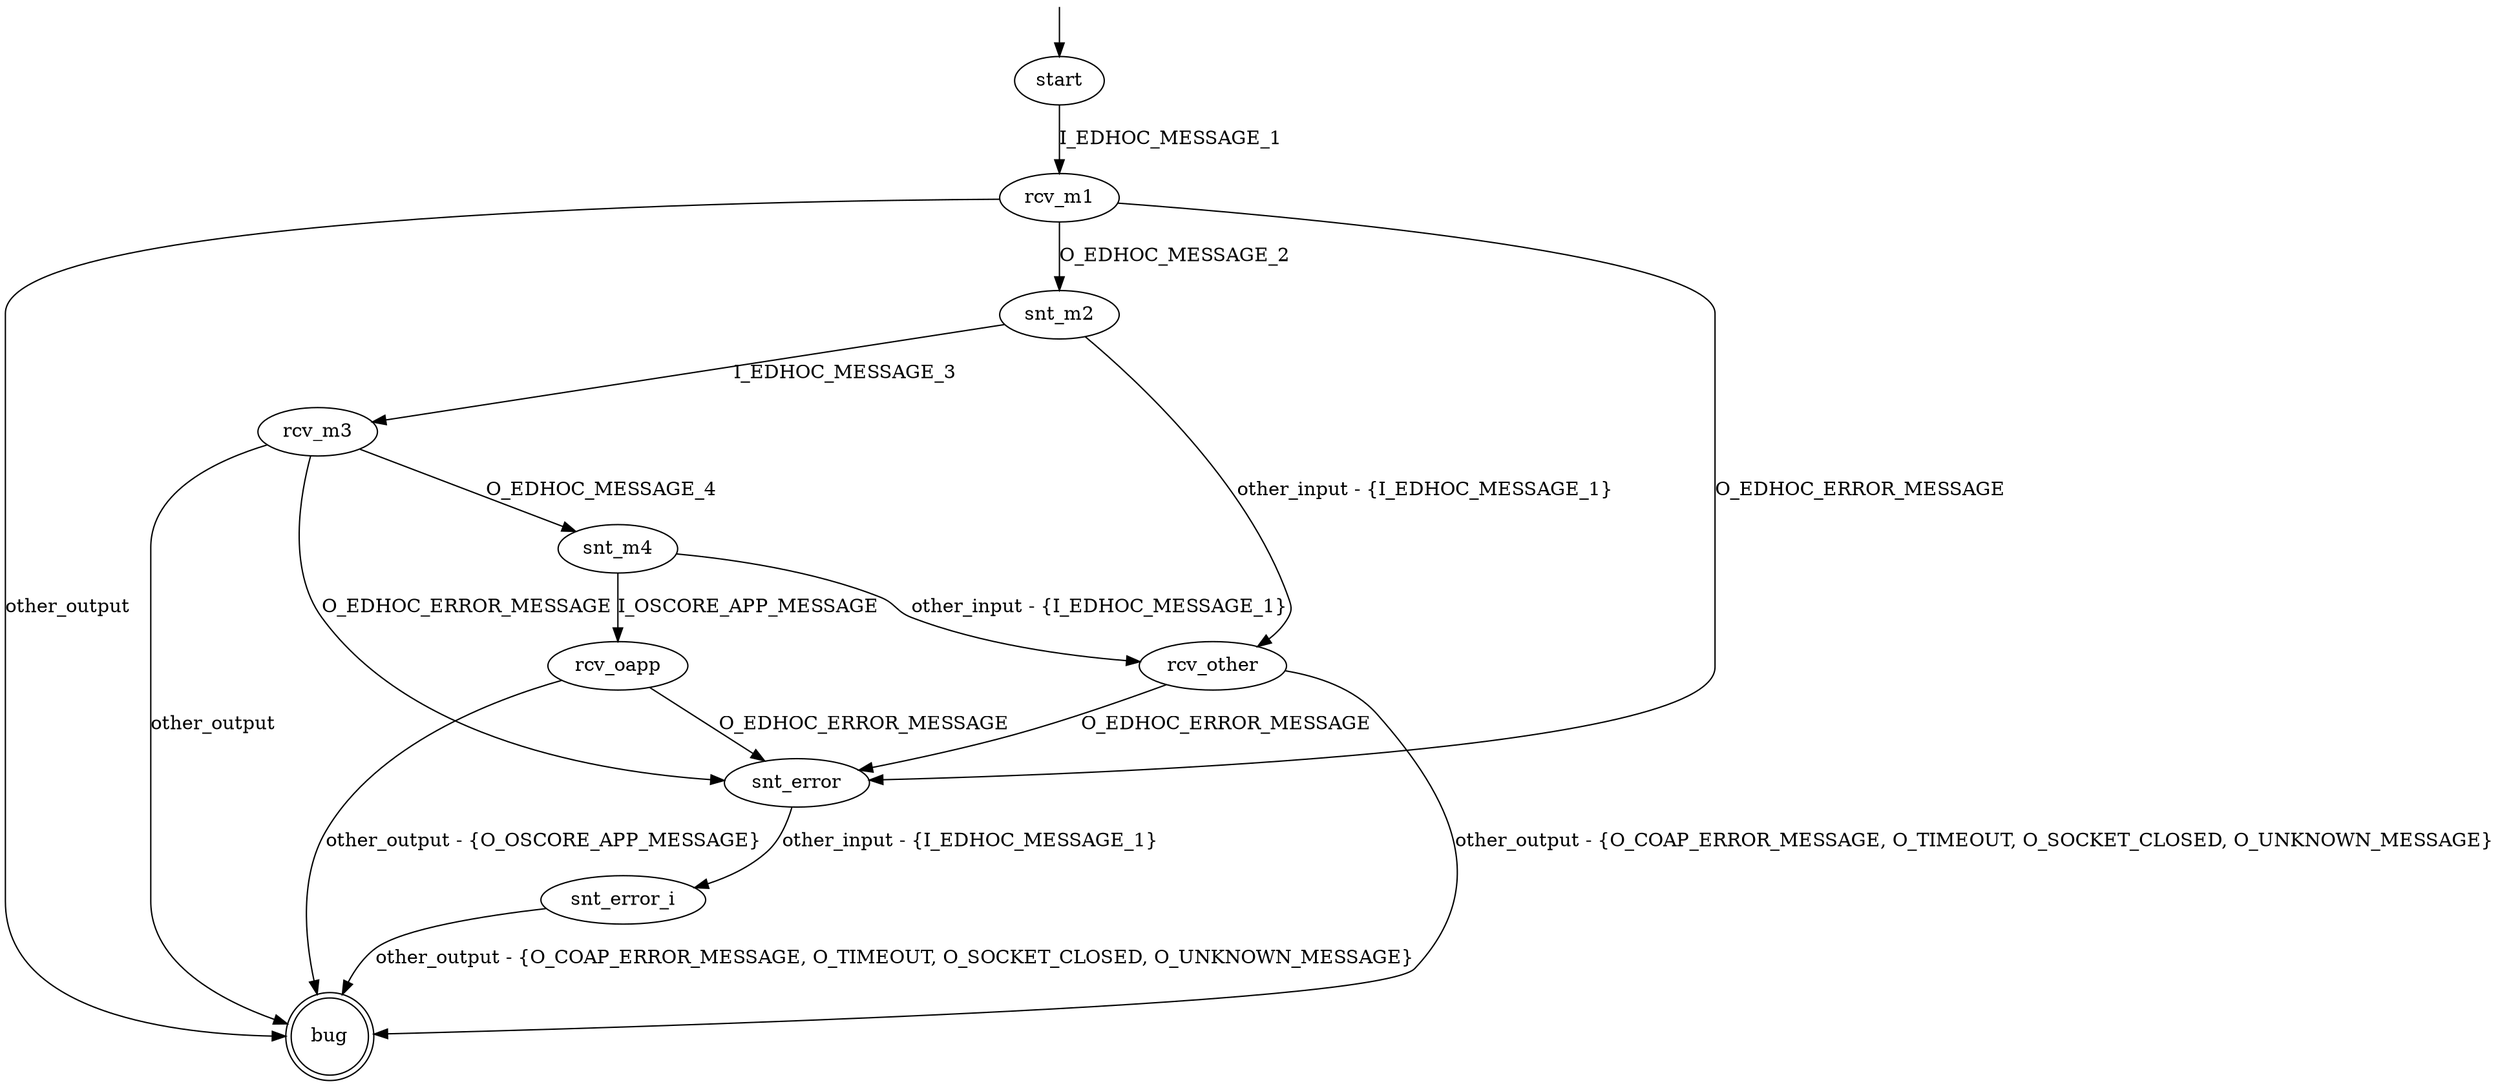 digraph G {
bug [shape="doublecircle"]

start -> rcv_m1 [label="I_EDHOC_MESSAGE_1"]

rcv_m1 -> snt_m2 [label="O_EDHOC_MESSAGE_2"]
rcv_m1 -> snt_error [label="O_EDHOC_ERROR_MESSAGE"]
rcv_m1 -> bug [label="other_output"]

snt_m2 -> rcv_m3 [label="I_EDHOC_MESSAGE_3"]
snt_m2 -> rcv_other [label="other_input - {I_EDHOC_MESSAGE_1}"]

rcv_m3 -> snt_m4 [label="O_EDHOC_MESSAGE_4"]
rcv_m3 -> snt_error [label="O_EDHOC_ERROR_MESSAGE"]
rcv_m3 -> bug [label="other_output"]

snt_m4 -> rcv_oapp [label="I_OSCORE_APP_MESSAGE"]
snt_m4 -> rcv_other [label="other_input - {I_EDHOC_MESSAGE_1}"]

rcv_oapp -> bug [label="other_output - {O_OSCORE_APP_MESSAGE}"]
rcv_oapp -> snt_error [label="O_EDHOC_ERROR_MESSAGE"]

rcv_other -> bug [label="other_output - {O_COAP_ERROR_MESSAGE, O_TIMEOUT, O_SOCKET_CLOSED, O_UNKNOWN_MESSAGE}"]
rcv_other -> snt_error [label="O_EDHOC_ERROR_MESSAGE"]

snt_error -> snt_error_i [label="other_input - {I_EDHOC_MESSAGE_1}"]
snt_error_i -> bug [label="other_output - {O_COAP_ERROR_MESSAGE, O_TIMEOUT, O_SOCKET_CLOSED, O_UNKNOWN_MESSAGE}"]

__start0 [label="" shape="none" width="0" height="0"];
__start0 -> start;
}
